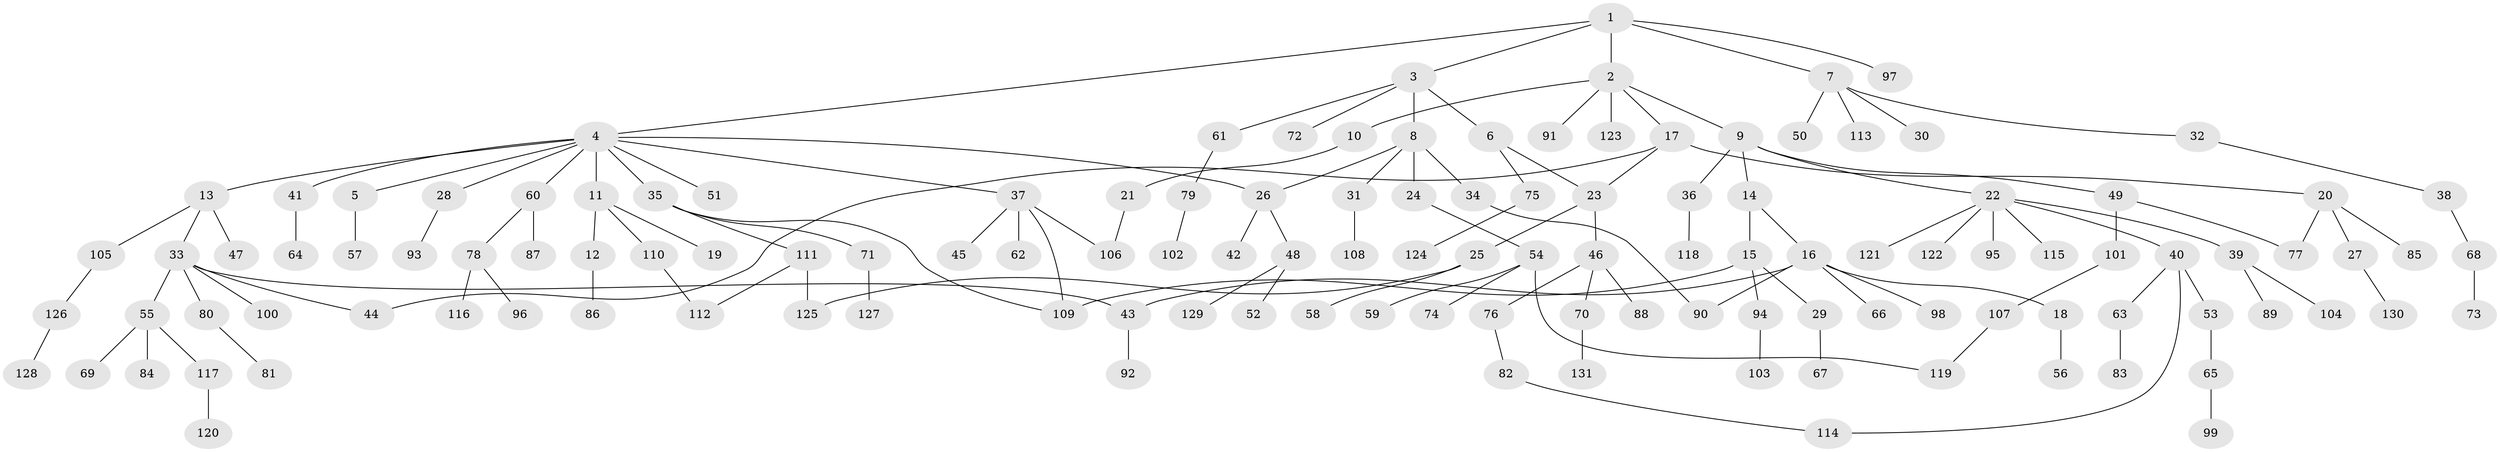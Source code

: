 // coarse degree distribution, {4: 0.10869565217391304, 5: 0.05434782608695652, 10: 0.010869565217391304, 1: 0.3804347826086957, 3: 0.13043478260869565, 2: 0.30434782608695654, 6: 0.010869565217391304}
// Generated by graph-tools (version 1.1) at 2025/48/03/04/25 22:48:43]
// undirected, 131 vertices, 143 edges
graph export_dot {
  node [color=gray90,style=filled];
  1;
  2;
  3;
  4;
  5;
  6;
  7;
  8;
  9;
  10;
  11;
  12;
  13;
  14;
  15;
  16;
  17;
  18;
  19;
  20;
  21;
  22;
  23;
  24;
  25;
  26;
  27;
  28;
  29;
  30;
  31;
  32;
  33;
  34;
  35;
  36;
  37;
  38;
  39;
  40;
  41;
  42;
  43;
  44;
  45;
  46;
  47;
  48;
  49;
  50;
  51;
  52;
  53;
  54;
  55;
  56;
  57;
  58;
  59;
  60;
  61;
  62;
  63;
  64;
  65;
  66;
  67;
  68;
  69;
  70;
  71;
  72;
  73;
  74;
  75;
  76;
  77;
  78;
  79;
  80;
  81;
  82;
  83;
  84;
  85;
  86;
  87;
  88;
  89;
  90;
  91;
  92;
  93;
  94;
  95;
  96;
  97;
  98;
  99;
  100;
  101;
  102;
  103;
  104;
  105;
  106;
  107;
  108;
  109;
  110;
  111;
  112;
  113;
  114;
  115;
  116;
  117;
  118;
  119;
  120;
  121;
  122;
  123;
  124;
  125;
  126;
  127;
  128;
  129;
  130;
  131;
  1 -- 2;
  1 -- 3;
  1 -- 4;
  1 -- 7;
  1 -- 97;
  2 -- 9;
  2 -- 10;
  2 -- 17;
  2 -- 91;
  2 -- 123;
  3 -- 6;
  3 -- 8;
  3 -- 61;
  3 -- 72;
  4 -- 5;
  4 -- 11;
  4 -- 13;
  4 -- 28;
  4 -- 35;
  4 -- 37;
  4 -- 41;
  4 -- 51;
  4 -- 60;
  4 -- 26;
  5 -- 57;
  6 -- 23;
  6 -- 75;
  7 -- 30;
  7 -- 32;
  7 -- 50;
  7 -- 113;
  8 -- 24;
  8 -- 26;
  8 -- 31;
  8 -- 34;
  9 -- 14;
  9 -- 22;
  9 -- 36;
  9 -- 49;
  10 -- 21;
  11 -- 12;
  11 -- 19;
  11 -- 110;
  12 -- 86;
  13 -- 33;
  13 -- 47;
  13 -- 105;
  14 -- 15;
  14 -- 16;
  15 -- 29;
  15 -- 94;
  15 -- 109;
  16 -- 18;
  16 -- 66;
  16 -- 90;
  16 -- 98;
  16 -- 43;
  17 -- 20;
  17 -- 23;
  17 -- 44;
  18 -- 56;
  20 -- 27;
  20 -- 77;
  20 -- 85;
  21 -- 106;
  22 -- 39;
  22 -- 40;
  22 -- 95;
  22 -- 115;
  22 -- 121;
  22 -- 122;
  23 -- 25;
  23 -- 46;
  24 -- 54;
  25 -- 58;
  25 -- 125;
  26 -- 42;
  26 -- 48;
  27 -- 130;
  28 -- 93;
  29 -- 67;
  31 -- 108;
  32 -- 38;
  33 -- 43;
  33 -- 44;
  33 -- 55;
  33 -- 80;
  33 -- 100;
  34 -- 90;
  35 -- 71;
  35 -- 109;
  35 -- 111;
  36 -- 118;
  37 -- 45;
  37 -- 62;
  37 -- 106;
  37 -- 109;
  38 -- 68;
  39 -- 89;
  39 -- 104;
  40 -- 53;
  40 -- 63;
  40 -- 114;
  41 -- 64;
  43 -- 92;
  46 -- 70;
  46 -- 76;
  46 -- 88;
  48 -- 52;
  48 -- 129;
  49 -- 101;
  49 -- 77;
  53 -- 65;
  54 -- 59;
  54 -- 74;
  54 -- 119;
  55 -- 69;
  55 -- 84;
  55 -- 117;
  60 -- 78;
  60 -- 87;
  61 -- 79;
  63 -- 83;
  65 -- 99;
  68 -- 73;
  70 -- 131;
  71 -- 127;
  75 -- 124;
  76 -- 82;
  78 -- 96;
  78 -- 116;
  79 -- 102;
  80 -- 81;
  82 -- 114;
  94 -- 103;
  101 -- 107;
  105 -- 126;
  107 -- 119;
  110 -- 112;
  111 -- 112;
  111 -- 125;
  117 -- 120;
  126 -- 128;
}
